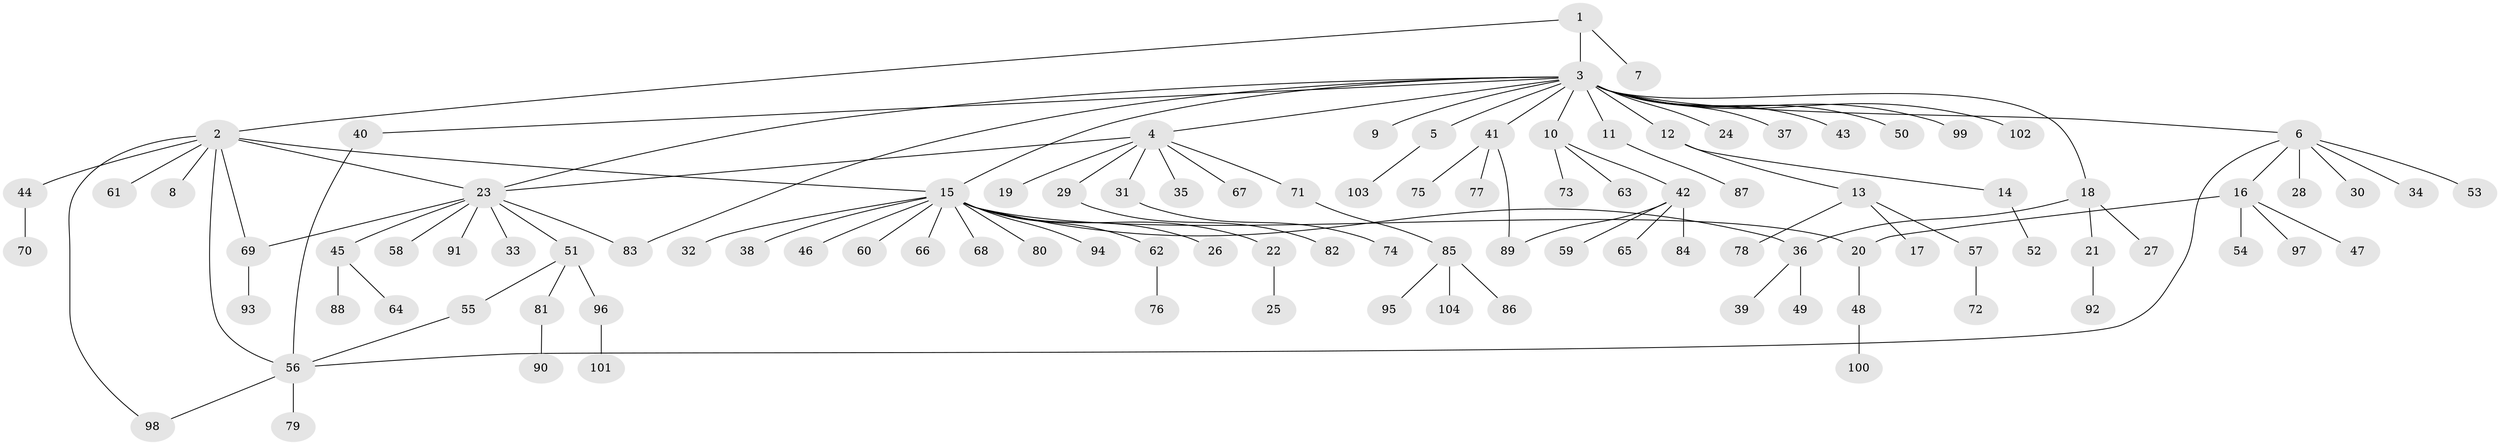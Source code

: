 // Generated by graph-tools (version 1.1) at 2025/35/03/09/25 02:35:32]
// undirected, 104 vertices, 115 edges
graph export_dot {
graph [start="1"]
  node [color=gray90,style=filled];
  1;
  2;
  3;
  4;
  5;
  6;
  7;
  8;
  9;
  10;
  11;
  12;
  13;
  14;
  15;
  16;
  17;
  18;
  19;
  20;
  21;
  22;
  23;
  24;
  25;
  26;
  27;
  28;
  29;
  30;
  31;
  32;
  33;
  34;
  35;
  36;
  37;
  38;
  39;
  40;
  41;
  42;
  43;
  44;
  45;
  46;
  47;
  48;
  49;
  50;
  51;
  52;
  53;
  54;
  55;
  56;
  57;
  58;
  59;
  60;
  61;
  62;
  63;
  64;
  65;
  66;
  67;
  68;
  69;
  70;
  71;
  72;
  73;
  74;
  75;
  76;
  77;
  78;
  79;
  80;
  81;
  82;
  83;
  84;
  85;
  86;
  87;
  88;
  89;
  90;
  91;
  92;
  93;
  94;
  95;
  96;
  97;
  98;
  99;
  100;
  101;
  102;
  103;
  104;
  1 -- 2;
  1 -- 3;
  1 -- 7;
  2 -- 8;
  2 -- 15;
  2 -- 23;
  2 -- 44;
  2 -- 56;
  2 -- 61;
  2 -- 69;
  2 -- 98;
  3 -- 4;
  3 -- 5;
  3 -- 6;
  3 -- 9;
  3 -- 10;
  3 -- 11;
  3 -- 12;
  3 -- 15;
  3 -- 18;
  3 -- 23;
  3 -- 24;
  3 -- 37;
  3 -- 40;
  3 -- 41;
  3 -- 43;
  3 -- 50;
  3 -- 83;
  3 -- 99;
  3 -- 102;
  4 -- 19;
  4 -- 23;
  4 -- 29;
  4 -- 31;
  4 -- 35;
  4 -- 67;
  4 -- 71;
  5 -- 103;
  6 -- 16;
  6 -- 28;
  6 -- 30;
  6 -- 34;
  6 -- 53;
  6 -- 56;
  10 -- 42;
  10 -- 63;
  10 -- 73;
  11 -- 87;
  12 -- 13;
  12 -- 14;
  13 -- 17;
  13 -- 57;
  13 -- 78;
  14 -- 52;
  15 -- 20;
  15 -- 22;
  15 -- 26;
  15 -- 32;
  15 -- 36;
  15 -- 38;
  15 -- 46;
  15 -- 60;
  15 -- 62;
  15 -- 66;
  15 -- 68;
  15 -- 80;
  15 -- 94;
  16 -- 20;
  16 -- 47;
  16 -- 54;
  16 -- 97;
  18 -- 21;
  18 -- 27;
  18 -- 36;
  20 -- 48;
  21 -- 92;
  22 -- 25;
  23 -- 33;
  23 -- 45;
  23 -- 51;
  23 -- 58;
  23 -- 69;
  23 -- 83;
  23 -- 91;
  29 -- 82;
  31 -- 74;
  36 -- 39;
  36 -- 49;
  40 -- 56;
  41 -- 75;
  41 -- 77;
  41 -- 89;
  42 -- 59;
  42 -- 65;
  42 -- 84;
  42 -- 89;
  44 -- 70;
  45 -- 64;
  45 -- 88;
  48 -- 100;
  51 -- 55;
  51 -- 81;
  51 -- 96;
  55 -- 56;
  56 -- 79;
  56 -- 98;
  57 -- 72;
  62 -- 76;
  69 -- 93;
  71 -- 85;
  81 -- 90;
  85 -- 86;
  85 -- 95;
  85 -- 104;
  96 -- 101;
}
